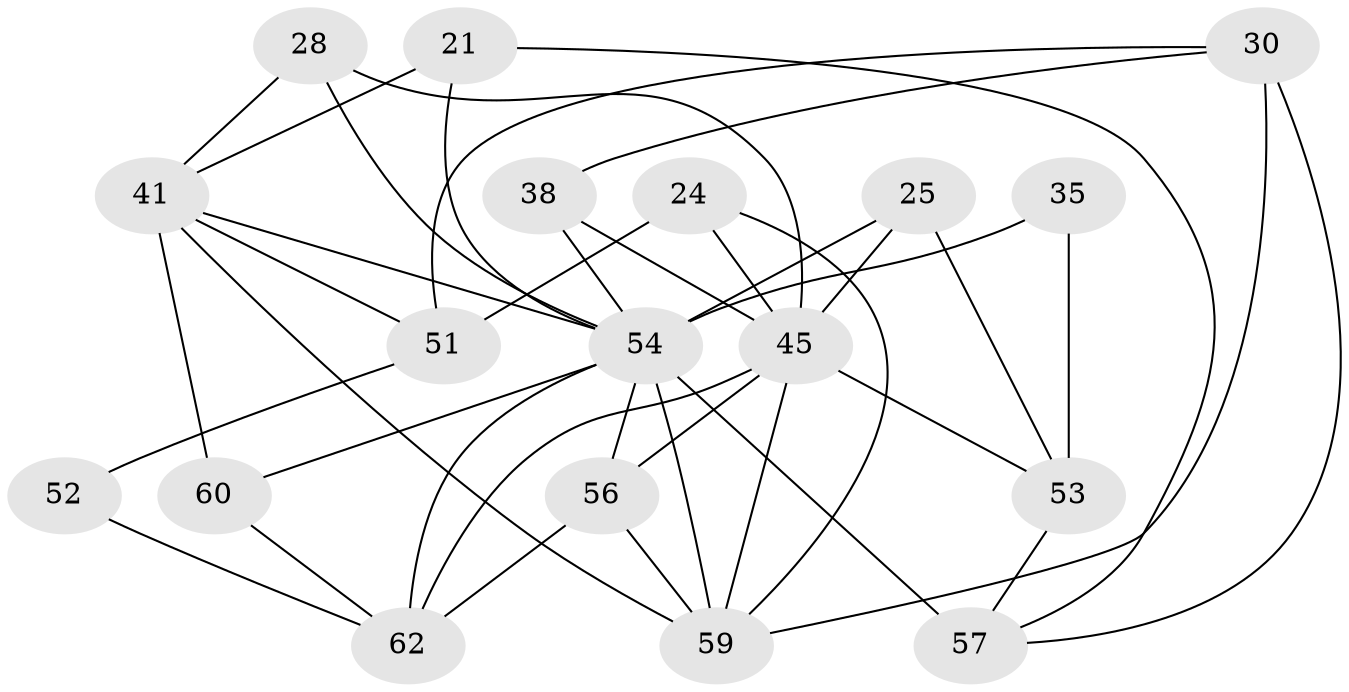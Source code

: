 // original degree distribution, {4: 1.0}
// Generated by graph-tools (version 1.1) at 2025/03/03/04/25 22:03:37]
// undirected, 18 vertices, 39 edges
graph export_dot {
graph [start="1"]
  node [color=gray90,style=filled];
  21;
  24;
  25 [super="+10"];
  28;
  30 [super="+19"];
  35 [super="+23"];
  38;
  41 [super="+16+31+22"];
  45 [super="+29+42"];
  51 [super="+6"];
  52;
  53 [super="+27"];
  54 [super="+40+47+50"];
  56 [super="+3"];
  57 [super="+13+46"];
  59 [super="+17+33"];
  60 [super="+4"];
  62 [super="+18+58+61"];
  21 -- 41 [weight=2];
  21 -- 57;
  21 -- 54;
  24 -- 51 [weight=2];
  24 -- 45;
  24 -- 59;
  25 -- 45;
  25 -- 53;
  25 -- 54 [weight=4];
  28 -- 41;
  28 -- 45 [weight=2];
  28 -- 54;
  30 -- 59 [weight=2];
  30 -- 38;
  30 -- 57 [weight=2];
  30 -- 51;
  35 -- 53 [weight=2];
  35 -- 54 [weight=4];
  38 -- 45 [weight=2];
  38 -- 54;
  41 -- 59 [weight=2];
  41 -- 60;
  41 -- 51;
  41 -- 54 [weight=3];
  45 -- 56 [weight=2];
  45 -- 53;
  45 -- 62 [weight=2];
  45 -- 59;
  51 -- 52 [weight=2];
  52 -- 62 [weight=2];
  53 -- 57 [weight=2];
  54 -- 60;
  54 -- 56;
  54 -- 62 [weight=6];
  54 -- 59 [weight=5];
  54 -- 57 [weight=5];
  56 -- 62 [weight=4];
  56 -- 59;
  60 -- 62 [weight=4];
}
